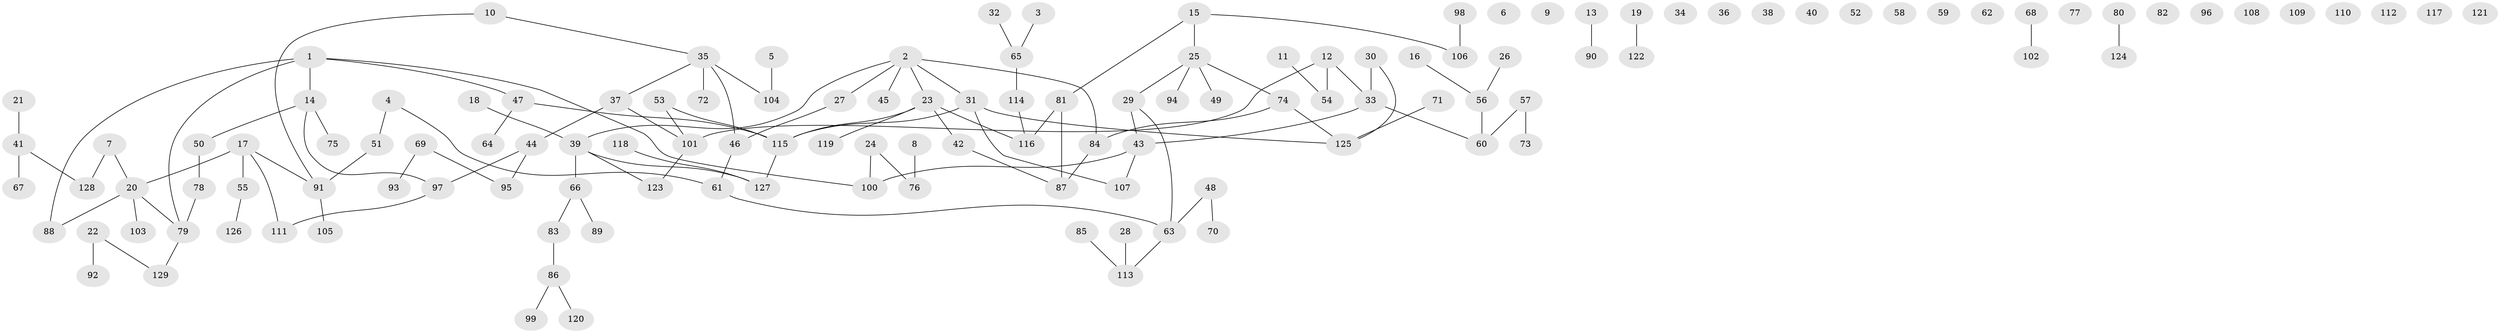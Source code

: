 // coarse degree distribution, {6: 0.03225806451612903, 9: 0.010752688172043012, 1: 0.24731182795698925, 2: 0.24731182795698925, 0: 0.24731182795698925, 3: 0.07526881720430108, 5: 0.043010752688172046, 4: 0.08602150537634409, 7: 0.010752688172043012}
// Generated by graph-tools (version 1.1) at 2025/41/03/06/25 10:41:20]
// undirected, 129 vertices, 124 edges
graph export_dot {
graph [start="1"]
  node [color=gray90,style=filled];
  1;
  2;
  3;
  4;
  5;
  6;
  7;
  8;
  9;
  10;
  11;
  12;
  13;
  14;
  15;
  16;
  17;
  18;
  19;
  20;
  21;
  22;
  23;
  24;
  25;
  26;
  27;
  28;
  29;
  30;
  31;
  32;
  33;
  34;
  35;
  36;
  37;
  38;
  39;
  40;
  41;
  42;
  43;
  44;
  45;
  46;
  47;
  48;
  49;
  50;
  51;
  52;
  53;
  54;
  55;
  56;
  57;
  58;
  59;
  60;
  61;
  62;
  63;
  64;
  65;
  66;
  67;
  68;
  69;
  70;
  71;
  72;
  73;
  74;
  75;
  76;
  77;
  78;
  79;
  80;
  81;
  82;
  83;
  84;
  85;
  86;
  87;
  88;
  89;
  90;
  91;
  92;
  93;
  94;
  95;
  96;
  97;
  98;
  99;
  100;
  101;
  102;
  103;
  104;
  105;
  106;
  107;
  108;
  109;
  110;
  111;
  112;
  113;
  114;
  115;
  116;
  117;
  118;
  119;
  120;
  121;
  122;
  123;
  124;
  125;
  126;
  127;
  128;
  129;
  1 -- 14;
  1 -- 47;
  1 -- 79;
  1 -- 88;
  1 -- 100;
  2 -- 23;
  2 -- 27;
  2 -- 31;
  2 -- 39;
  2 -- 45;
  2 -- 84;
  3 -- 65;
  4 -- 51;
  4 -- 61;
  5 -- 104;
  7 -- 20;
  7 -- 128;
  8 -- 76;
  10 -- 35;
  10 -- 91;
  11 -- 54;
  12 -- 33;
  12 -- 54;
  12 -- 101;
  13 -- 90;
  14 -- 50;
  14 -- 75;
  14 -- 97;
  15 -- 25;
  15 -- 81;
  15 -- 106;
  16 -- 56;
  17 -- 20;
  17 -- 55;
  17 -- 91;
  17 -- 111;
  18 -- 39;
  19 -- 122;
  20 -- 79;
  20 -- 88;
  20 -- 103;
  21 -- 41;
  22 -- 92;
  22 -- 129;
  23 -- 42;
  23 -- 115;
  23 -- 116;
  23 -- 119;
  24 -- 76;
  24 -- 100;
  25 -- 29;
  25 -- 49;
  25 -- 74;
  25 -- 94;
  26 -- 56;
  27 -- 46;
  28 -- 113;
  29 -- 43;
  29 -- 63;
  30 -- 33;
  30 -- 125;
  31 -- 107;
  31 -- 115;
  31 -- 125;
  32 -- 65;
  33 -- 43;
  33 -- 60;
  35 -- 37;
  35 -- 46;
  35 -- 72;
  35 -- 104;
  37 -- 44;
  37 -- 101;
  39 -- 66;
  39 -- 123;
  39 -- 127;
  41 -- 67;
  41 -- 128;
  42 -- 87;
  43 -- 100;
  43 -- 107;
  44 -- 95;
  44 -- 97;
  46 -- 61;
  47 -- 64;
  47 -- 115;
  48 -- 63;
  48 -- 70;
  50 -- 78;
  51 -- 91;
  53 -- 101;
  53 -- 115;
  55 -- 126;
  56 -- 60;
  57 -- 60;
  57 -- 73;
  61 -- 63;
  63 -- 113;
  65 -- 114;
  66 -- 83;
  66 -- 89;
  68 -- 102;
  69 -- 93;
  69 -- 95;
  71 -- 125;
  74 -- 84;
  74 -- 125;
  78 -- 79;
  79 -- 129;
  80 -- 124;
  81 -- 87;
  81 -- 116;
  83 -- 86;
  84 -- 87;
  85 -- 113;
  86 -- 99;
  86 -- 120;
  91 -- 105;
  97 -- 111;
  98 -- 106;
  101 -- 123;
  114 -- 116;
  115 -- 127;
  118 -- 127;
}

